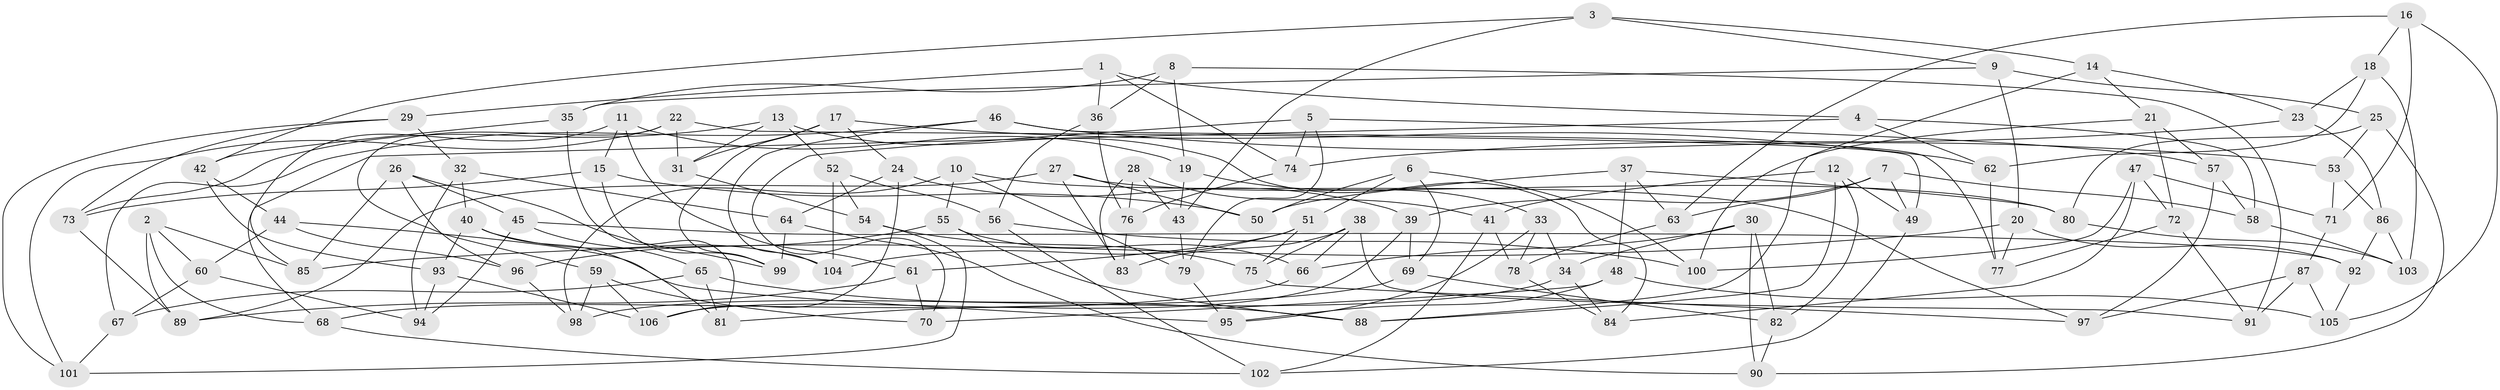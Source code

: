 // coarse degree distribution, {7: 0.11627906976744186, 6: 0.3023255813953488, 4: 0.20930232558139536, 5: 0.16279069767441862, 8: 0.20930232558139536}
// Generated by graph-tools (version 1.1) at 2025/38/03/04/25 23:38:19]
// undirected, 106 vertices, 212 edges
graph export_dot {
  node [color=gray90,style=filled];
  1;
  2;
  3;
  4;
  5;
  6;
  7;
  8;
  9;
  10;
  11;
  12;
  13;
  14;
  15;
  16;
  17;
  18;
  19;
  20;
  21;
  22;
  23;
  24;
  25;
  26;
  27;
  28;
  29;
  30;
  31;
  32;
  33;
  34;
  35;
  36;
  37;
  38;
  39;
  40;
  41;
  42;
  43;
  44;
  45;
  46;
  47;
  48;
  49;
  50;
  51;
  52;
  53;
  54;
  55;
  56;
  57;
  58;
  59;
  60;
  61;
  62;
  63;
  64;
  65;
  66;
  67;
  68;
  69;
  70;
  71;
  72;
  73;
  74;
  75;
  76;
  77;
  78;
  79;
  80;
  81;
  82;
  83;
  84;
  85;
  86;
  87;
  88;
  89;
  90;
  91;
  92;
  93;
  94;
  95;
  96;
  97;
  98;
  99;
  100;
  101;
  102;
  103;
  104;
  105;
  106;
  1 -- 74;
  1 -- 4;
  1 -- 29;
  1 -- 36;
  2 -- 68;
  2 -- 89;
  2 -- 85;
  2 -- 60;
  3 -- 9;
  3 -- 43;
  3 -- 42;
  3 -- 14;
  4 -- 68;
  4 -- 62;
  4 -- 58;
  5 -- 79;
  5 -- 70;
  5 -- 57;
  5 -- 74;
  6 -- 51;
  6 -- 50;
  6 -- 69;
  6 -- 100;
  7 -- 39;
  7 -- 63;
  7 -- 58;
  7 -- 49;
  8 -- 19;
  8 -- 35;
  8 -- 36;
  8 -- 91;
  9 -- 20;
  9 -- 25;
  9 -- 35;
  10 -- 55;
  10 -- 79;
  10 -- 97;
  10 -- 98;
  11 -- 19;
  11 -- 61;
  11 -- 85;
  11 -- 15;
  12 -- 88;
  12 -- 49;
  12 -- 41;
  12 -- 82;
  13 -- 84;
  13 -- 52;
  13 -- 73;
  13 -- 31;
  14 -- 23;
  14 -- 21;
  14 -- 88;
  15 -- 73;
  15 -- 50;
  15 -- 99;
  16 -- 18;
  16 -- 71;
  16 -- 105;
  16 -- 63;
  17 -- 62;
  17 -- 24;
  17 -- 31;
  17 -- 99;
  18 -- 103;
  18 -- 62;
  18 -- 23;
  19 -- 33;
  19 -- 43;
  20 -- 77;
  20 -- 85;
  20 -- 92;
  21 -- 57;
  21 -- 100;
  21 -- 72;
  22 -- 31;
  22 -- 59;
  22 -- 101;
  22 -- 49;
  23 -- 74;
  23 -- 86;
  24 -- 64;
  24 -- 39;
  24 -- 106;
  25 -- 80;
  25 -- 90;
  25 -- 53;
  26 -- 96;
  26 -- 85;
  26 -- 99;
  26 -- 45;
  27 -- 50;
  27 -- 80;
  27 -- 83;
  27 -- 89;
  28 -- 76;
  28 -- 43;
  28 -- 83;
  28 -- 41;
  29 -- 73;
  29 -- 101;
  29 -- 32;
  30 -- 90;
  30 -- 82;
  30 -- 34;
  30 -- 66;
  31 -- 54;
  32 -- 94;
  32 -- 64;
  32 -- 40;
  33 -- 78;
  33 -- 34;
  33 -- 95;
  34 -- 84;
  34 -- 98;
  35 -- 42;
  35 -- 81;
  36 -- 56;
  36 -- 76;
  37 -- 48;
  37 -- 63;
  37 -- 50;
  37 -- 80;
  38 -- 91;
  38 -- 83;
  38 -- 66;
  38 -- 75;
  39 -- 69;
  39 -- 106;
  40 -- 81;
  40 -- 93;
  40 -- 104;
  41 -- 78;
  41 -- 102;
  42 -- 44;
  42 -- 93;
  43 -- 79;
  44 -- 95;
  44 -- 60;
  44 -- 96;
  45 -- 65;
  45 -- 92;
  45 -- 94;
  46 -- 53;
  46 -- 67;
  46 -- 77;
  46 -- 104;
  47 -- 71;
  47 -- 72;
  47 -- 84;
  47 -- 100;
  48 -- 70;
  48 -- 105;
  48 -- 95;
  49 -- 102;
  51 -- 104;
  51 -- 75;
  51 -- 61;
  52 -- 54;
  52 -- 104;
  52 -- 56;
  53 -- 86;
  53 -- 71;
  54 -- 101;
  54 -- 75;
  55 -- 66;
  55 -- 88;
  55 -- 96;
  56 -- 102;
  56 -- 100;
  57 -- 58;
  57 -- 97;
  58 -- 103;
  59 -- 70;
  59 -- 98;
  59 -- 106;
  60 -- 67;
  60 -- 94;
  61 -- 70;
  61 -- 89;
  62 -- 77;
  63 -- 78;
  64 -- 99;
  64 -- 90;
  65 -- 67;
  65 -- 81;
  65 -- 88;
  66 -- 68;
  67 -- 101;
  68 -- 102;
  69 -- 82;
  69 -- 81;
  71 -- 87;
  72 -- 91;
  72 -- 77;
  73 -- 89;
  74 -- 76;
  75 -- 97;
  76 -- 83;
  78 -- 84;
  79 -- 95;
  80 -- 103;
  82 -- 90;
  86 -- 92;
  86 -- 103;
  87 -- 91;
  87 -- 105;
  87 -- 97;
  92 -- 105;
  93 -- 106;
  93 -- 94;
  96 -- 98;
}
